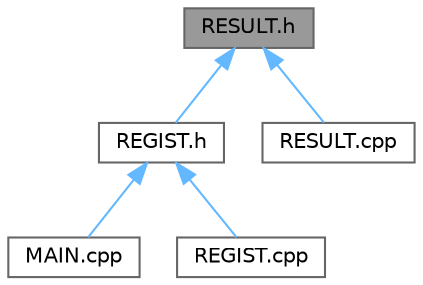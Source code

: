 digraph "RESULT.h"
{
 // LATEX_PDF_SIZE
  bgcolor="transparent";
  edge [fontname=Helvetica,fontsize=10,labelfontname=Helvetica,labelfontsize=10];
  node [fontname=Helvetica,fontsize=10,shape=box,height=0.2,width=0.4];
  Node1 [label="RESULT.h",height=0.2,width=0.4,color="gray40", fillcolor="grey60", style="filled", fontcolor="black",tooltip=" "];
  Node1 -> Node2 [dir="back",color="steelblue1",style="solid"];
  Node2 [label="REGIST.h",height=0.2,width=0.4,color="grey40", fillcolor="white", style="filled",URL="$_r_e_g_i_s_t_8h.html",tooltip=" "];
  Node2 -> Node3 [dir="back",color="steelblue1",style="solid"];
  Node3 [label="MAIN.cpp",height=0.2,width=0.4,color="grey40", fillcolor="white", style="filled",URL="$_m_a_i_n_8cpp.html",tooltip=" "];
  Node2 -> Node4 [dir="back",color="steelblue1",style="solid"];
  Node4 [label="REGIST.cpp",height=0.2,width=0.4,color="grey40", fillcolor="white", style="filled",URL="$_r_e_g_i_s_t_8cpp.html",tooltip=" "];
  Node1 -> Node5 [dir="back",color="steelblue1",style="solid"];
  Node5 [label="RESULT.cpp",height=0.2,width=0.4,color="grey40", fillcolor="white", style="filled",URL="$_r_e_s_u_l_t_8cpp.html",tooltip=" "];
}
